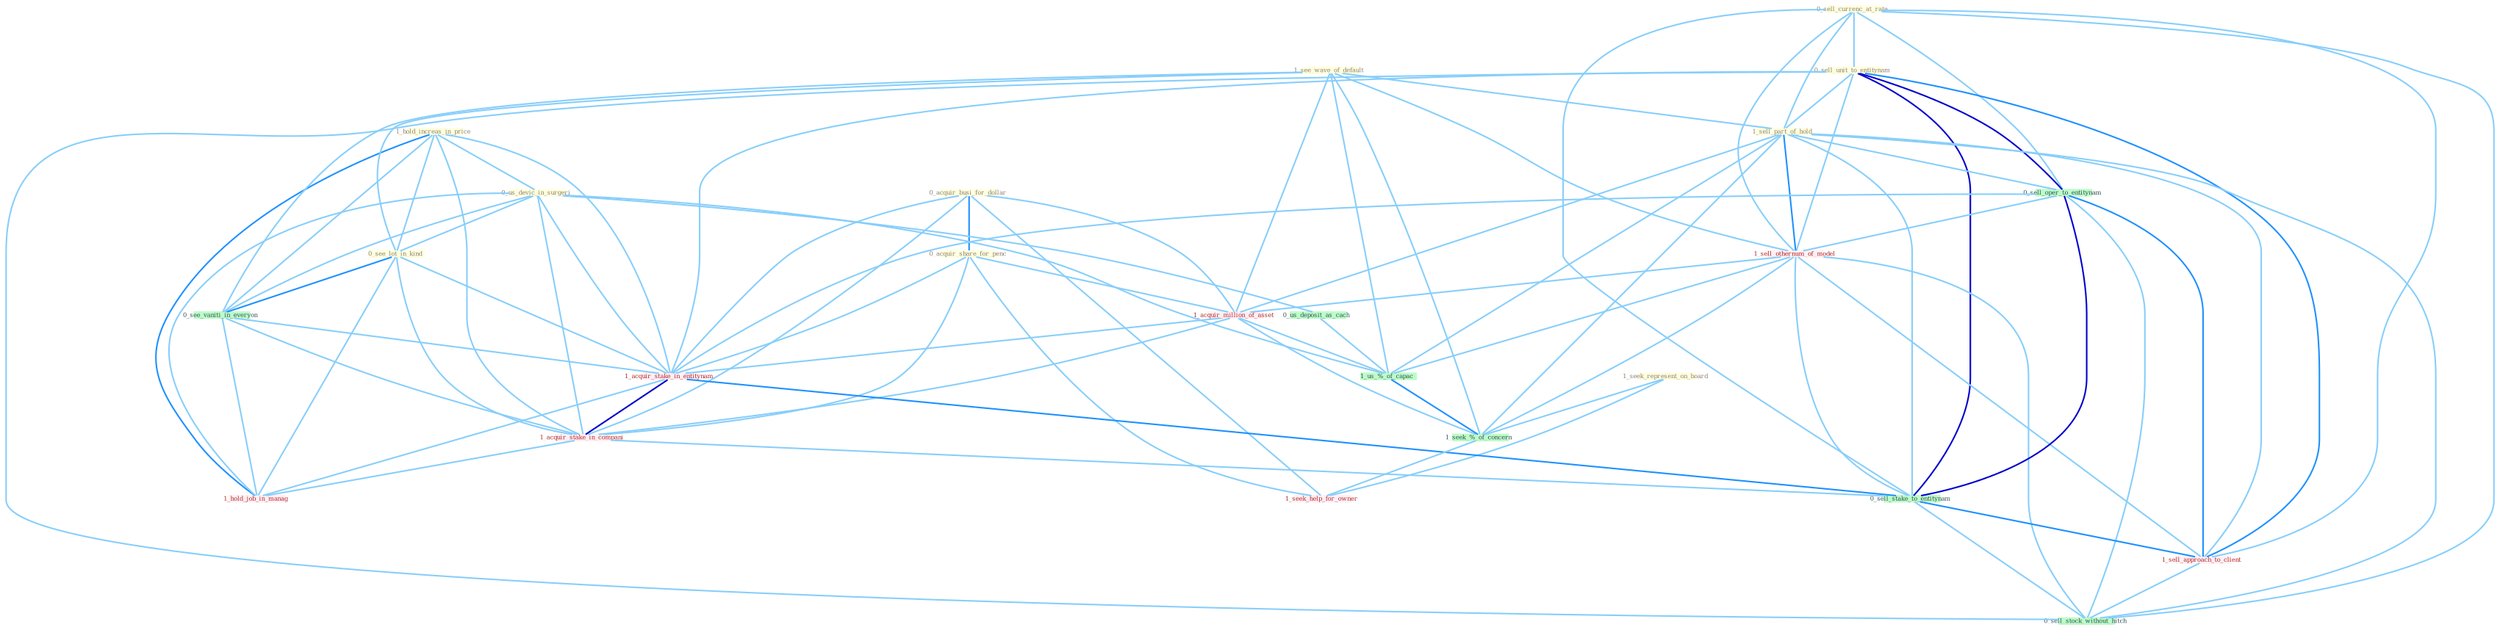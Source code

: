 Graph G{ 
    node
    [shape=polygon,style=filled,width=.5,height=.06,color="#BDFCC9",fixedsize=true,fontsize=4,
    fontcolor="#2f4f4f"];
    {node
    [color="#ffffe0", fontcolor="#8b7d6b"] "1_hold_increas_in_price " "0_sell_currenc_at_rate " "0_acquir_busi_for_dollar " "1_seek_represent_on_board " "0_sell_unit_to_entitynam " "1_see_wave_of_default " "0_us_devic_in_surgeri " "0_acquir_share_for_penc " "1_sell_part_of_hold " "0_see_lot_in_kind "}
{node [color="#fff0f5", fontcolor="#b22222"] "1_sell_othernum_of_model " "1_acquir_million_of_asset " "1_acquir_stake_in_entitynam " "1_acquir_stake_in_compani " "1_sell_approach_to_client " "1_hold_job_in_manag " "1_seek_help_for_owner "}
edge [color="#B0E2FF"];

	"1_hold_increas_in_price " -- "0_us_devic_in_surgeri " [w="1", color="#87cefa" ];
	"1_hold_increas_in_price " -- "0_see_lot_in_kind " [w="1", color="#87cefa" ];
	"1_hold_increas_in_price " -- "0_see_vaniti_in_everyon " [w="1", color="#87cefa" ];
	"1_hold_increas_in_price " -- "1_acquir_stake_in_entitynam " [w="1", color="#87cefa" ];
	"1_hold_increas_in_price " -- "1_acquir_stake_in_compani " [w="1", color="#87cefa" ];
	"1_hold_increas_in_price " -- "1_hold_job_in_manag " [w="2", color="#1e90ff" , len=0.8];
	"0_sell_currenc_at_rate " -- "0_sell_unit_to_entitynam " [w="1", color="#87cefa" ];
	"0_sell_currenc_at_rate " -- "1_sell_part_of_hold " [w="1", color="#87cefa" ];
	"0_sell_currenc_at_rate " -- "0_sell_oper_to_entitynam " [w="1", color="#87cefa" ];
	"0_sell_currenc_at_rate " -- "1_sell_othernum_of_model " [w="1", color="#87cefa" ];
	"0_sell_currenc_at_rate " -- "0_sell_stake_to_entitynam " [w="1", color="#87cefa" ];
	"0_sell_currenc_at_rate " -- "1_sell_approach_to_client " [w="1", color="#87cefa" ];
	"0_sell_currenc_at_rate " -- "0_sell_stock_without_hitch " [w="1", color="#87cefa" ];
	"0_acquir_busi_for_dollar " -- "0_acquir_share_for_penc " [w="2", color="#1e90ff" , len=0.8];
	"0_acquir_busi_for_dollar " -- "1_acquir_million_of_asset " [w="1", color="#87cefa" ];
	"0_acquir_busi_for_dollar " -- "1_acquir_stake_in_entitynam " [w="1", color="#87cefa" ];
	"0_acquir_busi_for_dollar " -- "1_acquir_stake_in_compani " [w="1", color="#87cefa" ];
	"0_acquir_busi_for_dollar " -- "1_seek_help_for_owner " [w="1", color="#87cefa" ];
	"1_seek_represent_on_board " -- "1_seek_%_of_concern " [w="1", color="#87cefa" ];
	"1_seek_represent_on_board " -- "1_seek_help_for_owner " [w="1", color="#87cefa" ];
	"0_sell_unit_to_entitynam " -- "1_sell_part_of_hold " [w="1", color="#87cefa" ];
	"0_sell_unit_to_entitynam " -- "0_sell_oper_to_entitynam " [w="3", color="#0000cd" , len=0.6];
	"0_sell_unit_to_entitynam " -- "1_sell_othernum_of_model " [w="1", color="#87cefa" ];
	"0_sell_unit_to_entitynam " -- "1_acquir_stake_in_entitynam " [w="1", color="#87cefa" ];
	"0_sell_unit_to_entitynam " -- "0_sell_stake_to_entitynam " [w="3", color="#0000cd" , len=0.6];
	"0_sell_unit_to_entitynam " -- "1_sell_approach_to_client " [w="2", color="#1e90ff" , len=0.8];
	"0_sell_unit_to_entitynam " -- "0_sell_stock_without_hitch " [w="1", color="#87cefa" ];
	"1_see_wave_of_default " -- "1_sell_part_of_hold " [w="1", color="#87cefa" ];
	"1_see_wave_of_default " -- "0_see_lot_in_kind " [w="1", color="#87cefa" ];
	"1_see_wave_of_default " -- "1_sell_othernum_of_model " [w="1", color="#87cefa" ];
	"1_see_wave_of_default " -- "0_see_vaniti_in_everyon " [w="1", color="#87cefa" ];
	"1_see_wave_of_default " -- "1_acquir_million_of_asset " [w="1", color="#87cefa" ];
	"1_see_wave_of_default " -- "1_us_%_of_capac " [w="1", color="#87cefa" ];
	"1_see_wave_of_default " -- "1_seek_%_of_concern " [w="1", color="#87cefa" ];
	"0_us_devic_in_surgeri " -- "0_see_lot_in_kind " [w="1", color="#87cefa" ];
	"0_us_devic_in_surgeri " -- "0_see_vaniti_in_everyon " [w="1", color="#87cefa" ];
	"0_us_devic_in_surgeri " -- "0_us_deposit_as_cach " [w="1", color="#87cefa" ];
	"0_us_devic_in_surgeri " -- "1_acquir_stake_in_entitynam " [w="1", color="#87cefa" ];
	"0_us_devic_in_surgeri " -- "1_acquir_stake_in_compani " [w="1", color="#87cefa" ];
	"0_us_devic_in_surgeri " -- "1_us_%_of_capac " [w="1", color="#87cefa" ];
	"0_us_devic_in_surgeri " -- "1_hold_job_in_manag " [w="1", color="#87cefa" ];
	"0_acquir_share_for_penc " -- "1_acquir_million_of_asset " [w="1", color="#87cefa" ];
	"0_acquir_share_for_penc " -- "1_acquir_stake_in_entitynam " [w="1", color="#87cefa" ];
	"0_acquir_share_for_penc " -- "1_acquir_stake_in_compani " [w="1", color="#87cefa" ];
	"0_acquir_share_for_penc " -- "1_seek_help_for_owner " [w="1", color="#87cefa" ];
	"1_sell_part_of_hold " -- "0_sell_oper_to_entitynam " [w="1", color="#87cefa" ];
	"1_sell_part_of_hold " -- "1_sell_othernum_of_model " [w="2", color="#1e90ff" , len=0.8];
	"1_sell_part_of_hold " -- "1_acquir_million_of_asset " [w="1", color="#87cefa" ];
	"1_sell_part_of_hold " -- "0_sell_stake_to_entitynam " [w="1", color="#87cefa" ];
	"1_sell_part_of_hold " -- "1_us_%_of_capac " [w="1", color="#87cefa" ];
	"1_sell_part_of_hold " -- "1_sell_approach_to_client " [w="1", color="#87cefa" ];
	"1_sell_part_of_hold " -- "0_sell_stock_without_hitch " [w="1", color="#87cefa" ];
	"1_sell_part_of_hold " -- "1_seek_%_of_concern " [w="1", color="#87cefa" ];
	"0_see_lot_in_kind " -- "0_see_vaniti_in_everyon " [w="2", color="#1e90ff" , len=0.8];
	"0_see_lot_in_kind " -- "1_acquir_stake_in_entitynam " [w="1", color="#87cefa" ];
	"0_see_lot_in_kind " -- "1_acquir_stake_in_compani " [w="1", color="#87cefa" ];
	"0_see_lot_in_kind " -- "1_hold_job_in_manag " [w="1", color="#87cefa" ];
	"0_sell_oper_to_entitynam " -- "1_sell_othernum_of_model " [w="1", color="#87cefa" ];
	"0_sell_oper_to_entitynam " -- "1_acquir_stake_in_entitynam " [w="1", color="#87cefa" ];
	"0_sell_oper_to_entitynam " -- "0_sell_stake_to_entitynam " [w="3", color="#0000cd" , len=0.6];
	"0_sell_oper_to_entitynam " -- "1_sell_approach_to_client " [w="2", color="#1e90ff" , len=0.8];
	"0_sell_oper_to_entitynam " -- "0_sell_stock_without_hitch " [w="1", color="#87cefa" ];
	"1_sell_othernum_of_model " -- "1_acquir_million_of_asset " [w="1", color="#87cefa" ];
	"1_sell_othernum_of_model " -- "0_sell_stake_to_entitynam " [w="1", color="#87cefa" ];
	"1_sell_othernum_of_model " -- "1_us_%_of_capac " [w="1", color="#87cefa" ];
	"1_sell_othernum_of_model " -- "1_sell_approach_to_client " [w="1", color="#87cefa" ];
	"1_sell_othernum_of_model " -- "0_sell_stock_without_hitch " [w="1", color="#87cefa" ];
	"1_sell_othernum_of_model " -- "1_seek_%_of_concern " [w="1", color="#87cefa" ];
	"0_see_vaniti_in_everyon " -- "1_acquir_stake_in_entitynam " [w="1", color="#87cefa" ];
	"0_see_vaniti_in_everyon " -- "1_acquir_stake_in_compani " [w="1", color="#87cefa" ];
	"0_see_vaniti_in_everyon " -- "1_hold_job_in_manag " [w="1", color="#87cefa" ];
	"1_acquir_million_of_asset " -- "1_acquir_stake_in_entitynam " [w="1", color="#87cefa" ];
	"1_acquir_million_of_asset " -- "1_acquir_stake_in_compani " [w="1", color="#87cefa" ];
	"1_acquir_million_of_asset " -- "1_us_%_of_capac " [w="1", color="#87cefa" ];
	"1_acquir_million_of_asset " -- "1_seek_%_of_concern " [w="1", color="#87cefa" ];
	"0_us_deposit_as_cach " -- "1_us_%_of_capac " [w="1", color="#87cefa" ];
	"1_acquir_stake_in_entitynam " -- "1_acquir_stake_in_compani " [w="3", color="#0000cd" , len=0.6];
	"1_acquir_stake_in_entitynam " -- "0_sell_stake_to_entitynam " [w="2", color="#1e90ff" , len=0.8];
	"1_acquir_stake_in_entitynam " -- "1_hold_job_in_manag " [w="1", color="#87cefa" ];
	"1_acquir_stake_in_compani " -- "0_sell_stake_to_entitynam " [w="1", color="#87cefa" ];
	"1_acquir_stake_in_compani " -- "1_hold_job_in_manag " [w="1", color="#87cefa" ];
	"0_sell_stake_to_entitynam " -- "1_sell_approach_to_client " [w="2", color="#1e90ff" , len=0.8];
	"0_sell_stake_to_entitynam " -- "0_sell_stock_without_hitch " [w="1", color="#87cefa" ];
	"1_us_%_of_capac " -- "1_seek_%_of_concern " [w="2", color="#1e90ff" , len=0.8];
	"1_sell_approach_to_client " -- "0_sell_stock_without_hitch " [w="1", color="#87cefa" ];
	"1_seek_%_of_concern " -- "1_seek_help_for_owner " [w="1", color="#87cefa" ];
}